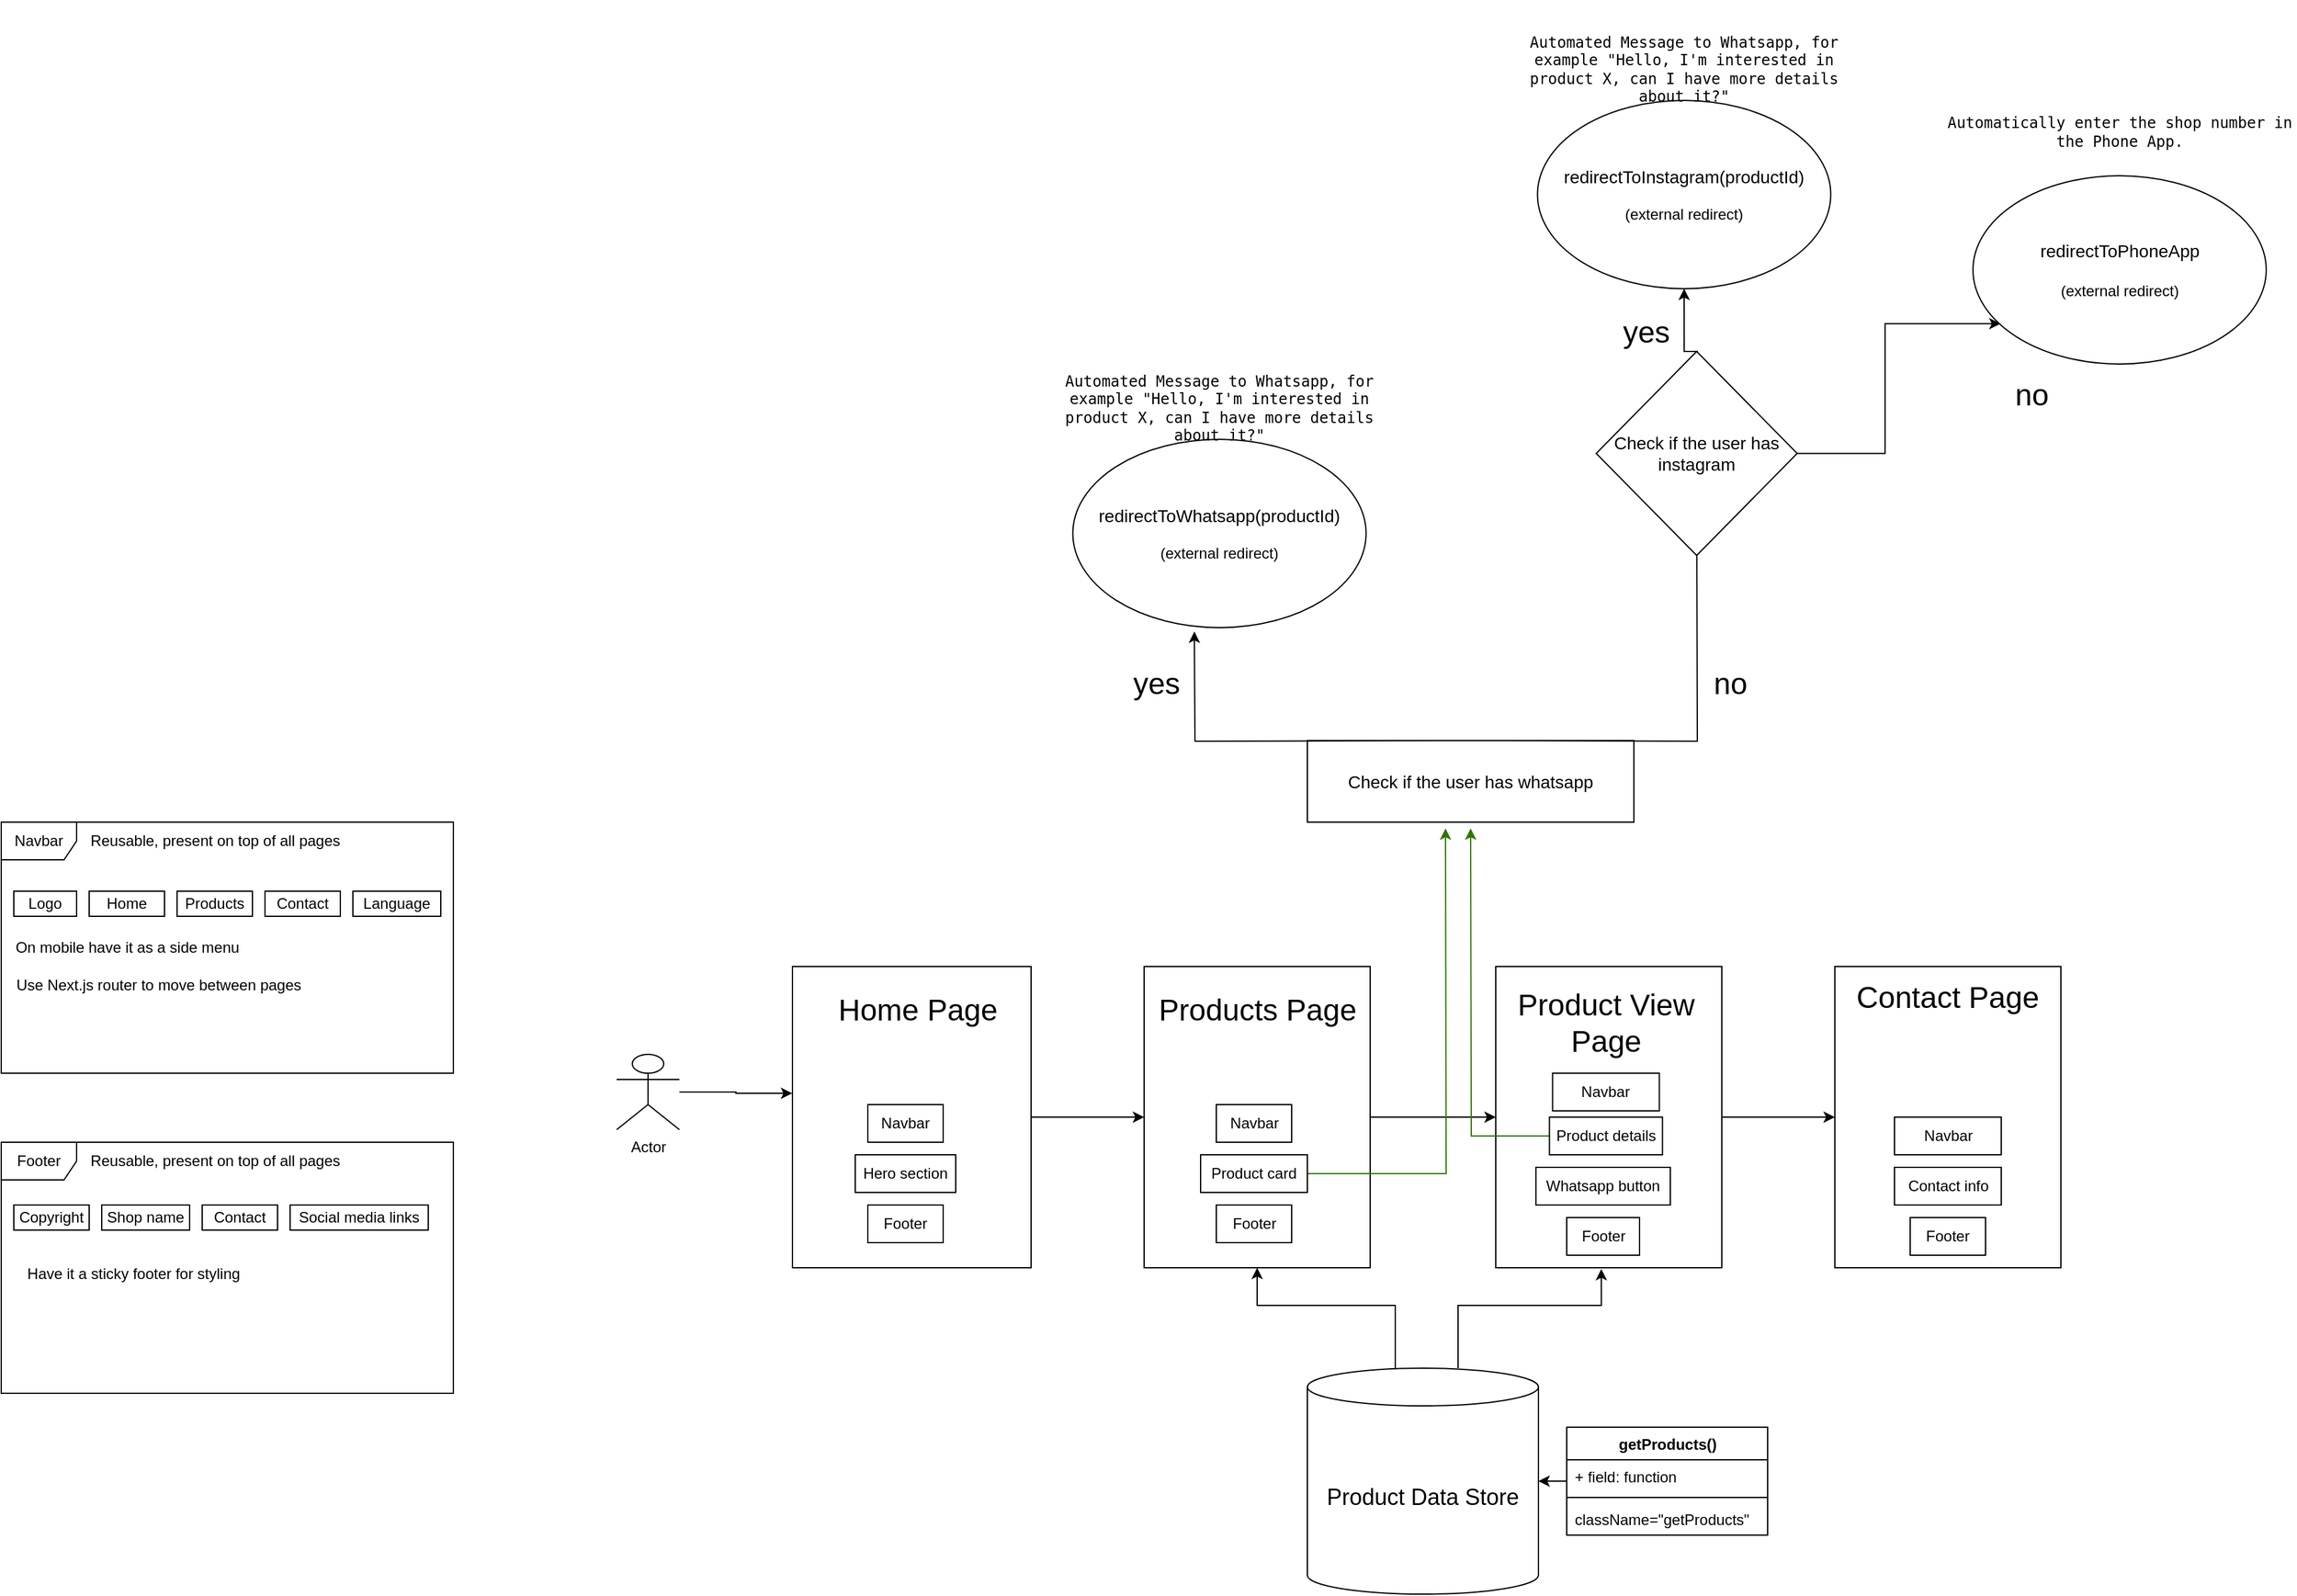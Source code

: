 <mxfile version="28.0.7">
  <diagram name="Page-1" id="9kzo6my4bus9VI9KcD05">
    <mxGraphModel dx="1869" dy="1767" grid="1" gridSize="10" guides="1" tooltips="1" connect="1" arrows="1" fold="1" page="1" pageScale="1" pageWidth="827" pageHeight="1169" math="0" shadow="0">
      <root>
        <mxCell id="0" />
        <mxCell id="1" parent="0" />
        <mxCell id="nzjaEye5hJgHRM250ZiV-31" style="edgeStyle=orthogonalEdgeStyle;rounded=0;orthogonalLoop=1;jettySize=auto;html=1;" parent="1" source="nzjaEye5hJgHRM250ZiV-25" target="nzjaEye5hJgHRM250ZiV-29" edge="1">
          <mxGeometry relative="1" as="geometry">
            <Array as="points">
              <mxPoint x="410" y="260" />
              <mxPoint x="410" y="260" />
            </Array>
          </mxGeometry>
        </mxCell>
        <mxCell id="nzjaEye5hJgHRM250ZiV-25" value="" style="rounded=0;whiteSpace=wrap;html=1;" parent="1" vertex="1">
          <mxGeometry x="150" y="140" width="180" height="240" as="geometry" />
        </mxCell>
        <mxCell id="nzjaEye5hJgHRM250ZiV-30" style="edgeStyle=orthogonalEdgeStyle;rounded=0;orthogonalLoop=1;jettySize=auto;html=1;" parent="1" source="nzjaEye5hJgHRM250ZiV-26" target="nzjaEye5hJgHRM250ZiV-25" edge="1">
          <mxGeometry relative="1" as="geometry" />
        </mxCell>
        <mxCell id="nzjaEye5hJgHRM250ZiV-26" value="" style="rounded=0;whiteSpace=wrap;html=1;" parent="1" vertex="1">
          <mxGeometry x="-130" y="140" width="190" height="240" as="geometry" />
        </mxCell>
        <mxCell id="nzjaEye5hJgHRM250ZiV-28" value="" style="rounded=0;whiteSpace=wrap;html=1;" parent="1" vertex="1">
          <mxGeometry x="700" y="140" width="180" height="240" as="geometry" />
        </mxCell>
        <mxCell id="nzjaEye5hJgHRM250ZiV-32" style="edgeStyle=orthogonalEdgeStyle;rounded=0;orthogonalLoop=1;jettySize=auto;html=1;" parent="1" source="nzjaEye5hJgHRM250ZiV-29" target="nzjaEye5hJgHRM250ZiV-28" edge="1">
          <mxGeometry relative="1" as="geometry" />
        </mxCell>
        <mxCell id="nzjaEye5hJgHRM250ZiV-29" value="" style="rounded=0;whiteSpace=wrap;html=1;" parent="1" vertex="1">
          <mxGeometry x="430" y="140" width="180" height="240" as="geometry" />
        </mxCell>
        <mxCell id="nzjaEye5hJgHRM250ZiV-33" value="Hero section" style="rounded=0;whiteSpace=wrap;html=1;" parent="1" vertex="1">
          <mxGeometry x="-80" y="290" width="80" height="30" as="geometry" />
        </mxCell>
        <mxCell id="nzjaEye5hJgHRM250ZiV-34" value="Footer" style="rounded=0;whiteSpace=wrap;html=1;" parent="1" vertex="1">
          <mxGeometry x="-70" y="330" width="60" height="30" as="geometry" />
        </mxCell>
        <mxCell id="nzjaEye5hJgHRM250ZiV-35" value="Navbar" style="rounded=0;whiteSpace=wrap;html=1;" parent="1" vertex="1">
          <mxGeometry x="-70" y="250" width="60" height="30" as="geometry" />
        </mxCell>
        <mxCell id="nzjaEye5hJgHRM250ZiV-42" value="Navbar" style="rounded=0;whiteSpace=wrap;html=1;" parent="1" vertex="1">
          <mxGeometry x="207.5" y="250" width="60" height="30" as="geometry" />
        </mxCell>
        <mxCell id="zXFSqj5UXg3bYRLn1vWI-6" style="edgeStyle=orthogonalEdgeStyle;rounded=0;orthogonalLoop=1;jettySize=auto;html=1;fillColor=#60a917;strokeColor=#2D7600;" edge="1" parent="1" source="nzjaEye5hJgHRM250ZiV-43">
          <mxGeometry relative="1" as="geometry">
            <mxPoint x="390" y="30" as="targetPoint" />
          </mxGeometry>
        </mxCell>
        <mxCell id="nzjaEye5hJgHRM250ZiV-43" value="Product card" style="rounded=0;whiteSpace=wrap;html=1;" parent="1" vertex="1">
          <mxGeometry x="195" y="290" width="85" height="30" as="geometry" />
        </mxCell>
        <mxCell id="nzjaEye5hJgHRM250ZiV-44" value="Footer" style="rounded=0;whiteSpace=wrap;html=1;" parent="1" vertex="1">
          <mxGeometry x="207.5" y="330" width="60" height="30" as="geometry" />
        </mxCell>
        <mxCell id="zXFSqj5UXg3bYRLn1vWI-5" style="edgeStyle=orthogonalEdgeStyle;rounded=0;orthogonalLoop=1;jettySize=auto;html=1;fillColor=#60a917;strokeColor=#2D7600;" edge="1" parent="1" source="nzjaEye5hJgHRM250ZiV-46">
          <mxGeometry relative="1" as="geometry">
            <mxPoint x="410" y="30" as="targetPoint" />
          </mxGeometry>
        </mxCell>
        <mxCell id="nzjaEye5hJgHRM250ZiV-46" value="Product details" style="rounded=0;whiteSpace=wrap;html=1;" parent="1" vertex="1">
          <mxGeometry x="472.75" y="260" width="90" height="30" as="geometry" />
        </mxCell>
        <mxCell id="nzjaEye5hJgHRM250ZiV-47" value="Whatsapp button" style="rounded=0;whiteSpace=wrap;html=1;" parent="1" vertex="1">
          <mxGeometry x="462" y="300" width="107" height="30" as="geometry" />
        </mxCell>
        <mxCell id="nzjaEye5hJgHRM250ZiV-48" value="Contact info" style="rounded=0;whiteSpace=wrap;html=1;" parent="1" vertex="1">
          <mxGeometry x="747.5" y="300" width="85" height="30" as="geometry" />
        </mxCell>
        <mxCell id="nzjaEye5hJgHRM250ZiV-49" value="Footer" style="rounded=0;whiteSpace=wrap;html=1;" parent="1" vertex="1">
          <mxGeometry x="760" y="340" width="60" height="30" as="geometry" />
        </mxCell>
        <mxCell id="nzjaEye5hJgHRM250ZiV-50" value="Footer" style="rounded=0;whiteSpace=wrap;html=1;" parent="1" vertex="1">
          <mxGeometry x="486.5" y="340" width="58" height="30" as="geometry" />
        </mxCell>
        <mxCell id="nzjaEye5hJgHRM250ZiV-51" value="Navbar" style="rounded=0;whiteSpace=wrap;html=1;" parent="1" vertex="1">
          <mxGeometry x="475.25" y="225" width="85" height="30" as="geometry" />
        </mxCell>
        <mxCell id="nzjaEye5hJgHRM250ZiV-53" value="Navbar" style="rounded=0;whiteSpace=wrap;html=1;" parent="1" vertex="1">
          <mxGeometry x="747.5" y="260" width="85" height="30" as="geometry" />
        </mxCell>
        <mxCell id="nzjaEye5hJgHRM250ZiV-60" value="&lt;span style=&quot;font-size: 18px;&quot;&gt;Product Data Store&lt;/span&gt;" style="shape=cylinder3;whiteSpace=wrap;html=1;boundedLbl=1;backgroundOutline=1;size=15;" parent="1" vertex="1">
          <mxGeometry x="280" y="460" width="184" height="180" as="geometry" />
        </mxCell>
        <mxCell id="nzjaEye5hJgHRM250ZiV-69" value="&lt;font style=&quot;font-size: 24px;&quot;&gt;Home Page&lt;/font&gt;" style="text;html=1;align=center;verticalAlign=middle;whiteSpace=wrap;rounded=0;" parent="1" vertex="1">
          <mxGeometry x="-100" y="160" width="140" height="30" as="geometry" />
        </mxCell>
        <mxCell id="nzjaEye5hJgHRM250ZiV-71" value="&lt;font style=&quot;font-size: 24px;&quot;&gt;Products Page&lt;/font&gt;" style="text;html=1;align=center;verticalAlign=middle;whiteSpace=wrap;rounded=0;" parent="1" vertex="1">
          <mxGeometry x="158.75" y="160" width="162.5" height="30" as="geometry" />
        </mxCell>
        <mxCell id="nzjaEye5hJgHRM250ZiV-75" value="&lt;font style=&quot;font-size: 24px;&quot;&gt;Contact Page&lt;/font&gt;" style="text;html=1;align=center;verticalAlign=middle;whiteSpace=wrap;rounded=0;" parent="1" vertex="1">
          <mxGeometry x="708.88" y="150" width="162.25" height="30" as="geometry" />
        </mxCell>
        <mxCell id="nzjaEye5hJgHRM250ZiV-77" style="edgeStyle=orthogonalEdgeStyle;rounded=0;orthogonalLoop=1;jettySize=auto;html=1;entryX=0.467;entryY=1.004;entryDx=0;entryDy=0;entryPerimeter=0;" parent="1" source="nzjaEye5hJgHRM250ZiV-60" target="nzjaEye5hJgHRM250ZiV-29" edge="1">
          <mxGeometry relative="1" as="geometry">
            <Array as="points">
              <mxPoint x="400" y="410" />
              <mxPoint x="514" y="410" />
            </Array>
          </mxGeometry>
        </mxCell>
        <mxCell id="nzjaEye5hJgHRM250ZiV-80" value="&lt;font style=&quot;color: light-dark(rgb(0, 0, 0), rgb(255, 255, 0)); font-size: 14px;&quot;&gt;redirectToWhatsapp(productId)&lt;/font&gt;&lt;div&gt;&lt;br&gt;&lt;/div&gt;&lt;div&gt;(external redirect)&lt;/div&gt;" style="ellipse;whiteSpace=wrap;html=1;" parent="1" vertex="1">
          <mxGeometry x="93.25" y="-280" width="233.5" height="150" as="geometry" />
        </mxCell>
        <UserObject label="&lt;br&gt;&lt;p data-end=&quot;2454&quot; data-start=&quot;2368&quot;&gt;&lt;font style=&quot;color: light-dark(rgb(0, 0, 0), rgb(102, 197, 255));&quot; face=&quot;monospace&quot;&gt;Automated Message to Whatsapp, for example &quot;Hello, I&#39;m interested in product X, can I have more details about it?&quot;&lt;/font&gt;&lt;/p&gt;&lt;div&gt;&lt;br&gt;&lt;/div&gt;" link="&#xa;&lt;p data-end=&quot;2454&quot; data-start=&quot;2368&quot;&gt;&lt;code data-end=&quot;2454&quot; data-start=&quot;2396&quot;&gt;https://wa.me/phone?text=Hi,+I+am+interested+in+ProductX&lt;/code&gt;&lt;/p&gt;&#xa;&#xa;&#xa;" id="nzjaEye5hJgHRM250ZiV-87">
          <mxCell style="text;html=1;align=center;verticalAlign=middle;whiteSpace=wrap;rounded=0;" parent="1" vertex="1">
            <mxGeometry x="70" y="-350" width="280" height="90" as="geometry" />
          </mxCell>
        </UserObject>
        <mxCell id="nzjaEye5hJgHRM250ZiV-92" value="Actor" style="shape=umlActor;verticalLabelPosition=bottom;verticalAlign=top;html=1;" parent="1" vertex="1">
          <mxGeometry x="-270" y="210" width="50" height="60" as="geometry" />
        </mxCell>
        <mxCell id="nzjaEye5hJgHRM250ZiV-96" style="edgeStyle=orthogonalEdgeStyle;rounded=0;orthogonalLoop=1;jettySize=auto;html=1;entryX=-0.001;entryY=0.421;entryDx=0;entryDy=0;entryPerimeter=0;" parent="1" source="nzjaEye5hJgHRM250ZiV-92" target="nzjaEye5hJgHRM250ZiV-26" edge="1">
          <mxGeometry relative="1" as="geometry" />
        </mxCell>
        <mxCell id="nzjaEye5hJgHRM250ZiV-99" value="&lt;font style=&quot;font-size: 24px;&quot;&gt;Product View Page&lt;/font&gt;" style="text;html=1;align=center;verticalAlign=middle;whiteSpace=wrap;rounded=0;" parent="1" vertex="1">
          <mxGeometry x="436" y="170" width="163.5" height="30" as="geometry" />
        </mxCell>
        <mxCell id="zXFSqj5UXg3bYRLn1vWI-2" value="" style="edgeStyle=orthogonalEdgeStyle;rounded=0;orthogonalLoop=1;jettySize=auto;html=1;" edge="1" parent="1" source="nzjaEye5hJgHRM250ZiV-115" target="nzjaEye5hJgHRM250ZiV-60">
          <mxGeometry relative="1" as="geometry" />
        </mxCell>
        <mxCell id="nzjaEye5hJgHRM250ZiV-115" value="&lt;font style=&quot;color: light-dark(rgb(0, 0, 0), rgb(255, 255, 51));&quot;&gt;getProducts()&lt;/font&gt;" style="swimlane;fontStyle=1;align=center;verticalAlign=top;childLayout=stackLayout;horizontal=1;startSize=26;horizontalStack=0;resizeParent=1;resizeParentMax=0;resizeLast=0;collapsible=1;marginBottom=0;whiteSpace=wrap;html=1;" parent="1" vertex="1">
          <mxGeometry x="486.5" y="507" width="160" height="86" as="geometry" />
        </mxCell>
        <mxCell id="nzjaEye5hJgHRM250ZiV-116" value="+ field: function&lt;div&gt;&lt;br&gt;&lt;/div&gt;" style="text;strokeColor=none;fillColor=none;align=left;verticalAlign=top;spacingLeft=4;spacingRight=4;overflow=hidden;rotatable=0;points=[[0,0.5],[1,0.5]];portConstraint=eastwest;whiteSpace=wrap;html=1;" parent="nzjaEye5hJgHRM250ZiV-115" vertex="1">
          <mxGeometry y="26" width="160" height="26" as="geometry" />
        </mxCell>
        <mxCell id="nzjaEye5hJgHRM250ZiV-117" value="" style="line;strokeWidth=1;fillColor=none;align=left;verticalAlign=middle;spacingTop=-1;spacingLeft=3;spacingRight=3;rotatable=0;labelPosition=right;points=[];portConstraint=eastwest;strokeColor=inherit;" parent="nzjaEye5hJgHRM250ZiV-115" vertex="1">
          <mxGeometry y="52" width="160" height="8" as="geometry" />
        </mxCell>
        <mxCell id="nzjaEye5hJgHRM250ZiV-118" value="className=&quot;getProducts&quot;" style="text;strokeColor=none;fillColor=none;align=left;verticalAlign=top;spacingLeft=4;spacingRight=4;overflow=hidden;rotatable=0;points=[[0,0.5],[1,0.5]];portConstraint=eastwest;whiteSpace=wrap;html=1;" parent="nzjaEye5hJgHRM250ZiV-115" vertex="1">
          <mxGeometry y="60" width="160" height="26" as="geometry" />
        </mxCell>
        <mxCell id="nzjaEye5hJgHRM250ZiV-127" style="edgeStyle=orthogonalEdgeStyle;rounded=0;orthogonalLoop=1;jettySize=auto;html=1;" parent="1" source="nzjaEye5hJgHRM250ZiV-60" target="nzjaEye5hJgHRM250ZiV-25" edge="1">
          <mxGeometry relative="1" as="geometry">
            <mxPoint x="336.22" y="469" as="sourcePoint" />
            <mxPoint x="450.22" y="390" as="targetPoint" />
            <Array as="points">
              <mxPoint x="350" y="410" />
              <mxPoint x="240" y="410" />
            </Array>
          </mxGeometry>
        </mxCell>
        <mxCell id="nzjaEye5hJgHRM250ZiV-129" value="Navbar" style="shape=umlFrame;whiteSpace=wrap;html=1;pointerEvents=0;" parent="1" vertex="1">
          <mxGeometry x="-760" y="25" width="360" height="200" as="geometry" />
        </mxCell>
        <mxCell id="nzjaEye5hJgHRM250ZiV-135" value="Footer" style="shape=umlFrame;whiteSpace=wrap;html=1;pointerEvents=0;" parent="1" vertex="1">
          <mxGeometry x="-760" y="280" width="360" height="200" as="geometry" />
        </mxCell>
        <mxCell id="nzjaEye5hJgHRM250ZiV-136" value="Reusable, present on top of all pages" style="text;html=1;align=center;verticalAlign=middle;resizable=0;points=[];autosize=1;strokeColor=none;fillColor=none;" parent="1" vertex="1">
          <mxGeometry x="-700" y="25" width="220" height="30" as="geometry" />
        </mxCell>
        <mxCell id="nzjaEye5hJgHRM250ZiV-137" value="Reusable, present on top of all pages" style="text;html=1;align=center;verticalAlign=middle;resizable=0;points=[];autosize=1;strokeColor=none;fillColor=none;" parent="1" vertex="1">
          <mxGeometry x="-700" y="280" width="220" height="30" as="geometry" />
        </mxCell>
        <mxCell id="nzjaEye5hJgHRM250ZiV-139" value="Home" style="rounded=0;whiteSpace=wrap;html=1;" parent="1" vertex="1">
          <mxGeometry x="-690" y="80" width="60" height="20" as="geometry" />
        </mxCell>
        <mxCell id="nzjaEye5hJgHRM250ZiV-140" value="Products" style="rounded=0;whiteSpace=wrap;html=1;" parent="1" vertex="1">
          <mxGeometry x="-620" y="80" width="60" height="20" as="geometry" />
        </mxCell>
        <mxCell id="nzjaEye5hJgHRM250ZiV-141" value="Contact" style="rounded=0;whiteSpace=wrap;html=1;" parent="1" vertex="1">
          <mxGeometry x="-550" y="80" width="60" height="20" as="geometry" />
        </mxCell>
        <mxCell id="nzjaEye5hJgHRM250ZiV-143" value="Use Next.js router to move between pages" style="text;html=1;align=center;verticalAlign=middle;resizable=0;points=[];autosize=1;strokeColor=none;fillColor=none;" parent="1" vertex="1">
          <mxGeometry x="-760" y="140" width="250" height="30" as="geometry" />
        </mxCell>
        <mxCell id="nzjaEye5hJgHRM250ZiV-144" value="On mobile have it as a side menu" style="text;html=1;align=center;verticalAlign=middle;resizable=0;points=[];autosize=1;strokeColor=none;fillColor=none;" parent="1" vertex="1">
          <mxGeometry x="-760" y="110" width="200" height="30" as="geometry" />
        </mxCell>
        <mxCell id="nzjaEye5hJgHRM250ZiV-146" value="Language" style="rounded=0;whiteSpace=wrap;html=1;" parent="1" vertex="1">
          <mxGeometry x="-480" y="80" width="70" height="20" as="geometry" />
        </mxCell>
        <mxCell id="nzjaEye5hJgHRM250ZiV-147" value="Copyright" style="rounded=0;whiteSpace=wrap;html=1;" parent="1" vertex="1">
          <mxGeometry x="-750" y="330" width="60" height="20" as="geometry" />
        </mxCell>
        <mxCell id="nzjaEye5hJgHRM250ZiV-148" value="Shop name" style="rounded=0;whiteSpace=wrap;html=1;" parent="1" vertex="1">
          <mxGeometry x="-680" y="330" width="70" height="20" as="geometry" />
        </mxCell>
        <mxCell id="nzjaEye5hJgHRM250ZiV-149" value="Contact" style="rounded=0;whiteSpace=wrap;html=1;" parent="1" vertex="1">
          <mxGeometry x="-600" y="330" width="60" height="20" as="geometry" />
        </mxCell>
        <mxCell id="nzjaEye5hJgHRM250ZiV-150" value="Social media links" style="rounded=0;whiteSpace=wrap;html=1;" parent="1" vertex="1">
          <mxGeometry x="-530" y="330" width="110" height="20" as="geometry" />
        </mxCell>
        <mxCell id="nzjaEye5hJgHRM250ZiV-151" value="Logo" style="rounded=0;whiteSpace=wrap;html=1;" parent="1" vertex="1">
          <mxGeometry x="-750" y="80" width="50" height="20" as="geometry" />
        </mxCell>
        <mxCell id="nzjaEye5hJgHRM250ZiV-152" value="Have it a sticky footer for styling" style="text;html=1;align=center;verticalAlign=middle;resizable=0;points=[];autosize=1;strokeColor=none;fillColor=none;" parent="1" vertex="1">
          <mxGeometry x="-750" y="370" width="190" height="30" as="geometry" />
        </mxCell>
        <mxCell id="zXFSqj5UXg3bYRLn1vWI-4" value="&lt;font style=&quot;font-size: 14px;&quot;&gt;Check if the user has whatsapp&lt;/font&gt;" style="rounded=0;whiteSpace=wrap;html=1;" vertex="1" parent="1">
          <mxGeometry x="280" y="-40" width="260" height="65" as="geometry" />
        </mxCell>
        <mxCell id="zXFSqj5UXg3bYRLn1vWI-7" value="&lt;font style=&quot;color: light-dark(rgb(0, 0, 0), rgb(255, 255, 0)); font-size: 14px;&quot;&gt;redirectToInstagram(productId)&lt;/font&gt;&lt;div&gt;&lt;br&gt;&lt;/div&gt;&lt;div&gt;(external redirect)&lt;/div&gt;" style="ellipse;whiteSpace=wrap;html=1;" vertex="1" parent="1">
          <mxGeometry x="463.25" y="-550" width="233.5" height="150" as="geometry" />
        </mxCell>
        <UserObject label="&lt;br&gt;&lt;p data-end=&quot;2454&quot; data-start=&quot;2368&quot;&gt;&lt;font style=&quot;color: light-dark(rgb(0, 0, 0), rgb(102, 197, 255));&quot; face=&quot;monospace&quot;&gt;Automated Message to Whatsapp, for example &quot;Hello, I&#39;m interested in product X, can I have more details about it?&quot;&lt;/font&gt;&lt;/p&gt;&lt;div&gt;&lt;br&gt;&lt;/div&gt;" link="&#xa;&lt;p data-end=&quot;2454&quot; data-start=&quot;2368&quot;&gt;&lt;code data-end=&quot;2454&quot; data-start=&quot;2396&quot;&gt;https://wa.me/phone?text=Hi,+I+am+interested+in+ProductX&lt;/code&gt;&lt;/p&gt;&#xa;&#xa;&#xa;" id="zXFSqj5UXg3bYRLn1vWI-8">
          <mxCell style="text;html=1;align=center;verticalAlign=middle;whiteSpace=wrap;rounded=0;" vertex="1" parent="1">
            <mxGeometry x="440" y="-620" width="280" height="90" as="geometry" />
          </mxCell>
        </UserObject>
        <mxCell id="zXFSqj5UXg3bYRLn1vWI-13" style="edgeStyle=orthogonalEdgeStyle;rounded=0;orthogonalLoop=1;jettySize=auto;html=1;entryX=0.5;entryY=1;entryDx=0;entryDy=0;" edge="1" parent="1">
          <mxGeometry relative="1" as="geometry">
            <mxPoint x="437.25" y="-40" as="sourcePoint" />
            <mxPoint x="590.0" y="-235" as="targetPoint" />
          </mxGeometry>
        </mxCell>
        <mxCell id="zXFSqj5UXg3bYRLn1vWI-14" style="edgeStyle=orthogonalEdgeStyle;rounded=0;orthogonalLoop=1;jettySize=auto;html=1;entryX=0.472;entryY=1.021;entryDx=0;entryDy=0;entryPerimeter=0;" edge="1" parent="1">
          <mxGeometry relative="1" as="geometry">
            <mxPoint x="396.54" y="-40" as="sourcePoint" />
            <mxPoint x="190.002" y="-126.85" as="targetPoint" />
          </mxGeometry>
        </mxCell>
        <mxCell id="zXFSqj5UXg3bYRLn1vWI-16" value="&lt;font style=&quot;font-size: 24px; color: light-dark(rgb(0, 0, 0), rgb(255, 0, 0));&quot;&gt;no&lt;/font&gt;" style="text;html=1;align=center;verticalAlign=middle;whiteSpace=wrap;rounded=0;" vertex="1" parent="1">
          <mxGeometry x="586.5" y="-100" width="60" height="30" as="geometry" />
        </mxCell>
        <mxCell id="zXFSqj5UXg3bYRLn1vWI-18" value="&lt;font style=&quot;font-size: 24px; color: light-dark(rgb(0, 0, 0), rgb(128, 255, 0));&quot;&gt;yes&lt;/font&gt;" style="text;html=1;align=center;verticalAlign=middle;whiteSpace=wrap;rounded=0;" vertex="1" parent="1">
          <mxGeometry x="130" y="-100" width="60" height="30" as="geometry" />
        </mxCell>
        <mxCell id="zXFSqj5UXg3bYRLn1vWI-22" style="edgeStyle=orthogonalEdgeStyle;rounded=0;orthogonalLoop=1;jettySize=auto;html=1;" edge="1" parent="1" target="zXFSqj5UXg3bYRLn1vWI-7">
          <mxGeometry relative="1" as="geometry">
            <mxPoint x="589.941" y="-300" as="sourcePoint" />
          </mxGeometry>
        </mxCell>
        <mxCell id="zXFSqj5UXg3bYRLn1vWI-23" value="&lt;font style=&quot;font-size: 24px; color: light-dark(rgb(0, 0, 0), rgb(102, 204, 0));&quot;&gt;yes&lt;/font&gt;" style="text;html=1;align=center;verticalAlign=middle;whiteSpace=wrap;rounded=0;" vertex="1" parent="1">
          <mxGeometry x="520" y="-380" width="60" height="30" as="geometry" />
        </mxCell>
        <mxCell id="zXFSqj5UXg3bYRLn1vWI-25" value="&lt;font style=&quot;font-size: 24px; color: light-dark(rgb(0, 0, 0), rgb(255, 0, 0));&quot;&gt;no&lt;/font&gt;" style="text;html=1;align=center;verticalAlign=middle;whiteSpace=wrap;rounded=0;" vertex="1" parent="1">
          <mxGeometry x="827" y="-330" width="60" height="30" as="geometry" />
        </mxCell>
        <mxCell id="zXFSqj5UXg3bYRLn1vWI-26" value="&lt;div&gt;&lt;font style=&quot;color: light-dark(rgb(0, 0, 0), rgb(255, 255, 0));&quot;&gt;&lt;span style=&quot;font-size: 14px;&quot;&gt;redirectToPhoneApp&lt;/span&gt;&lt;/font&gt;&lt;/div&gt;&lt;div&gt;&lt;font color=&quot;#ffff00&quot;&gt;&lt;span style=&quot;font-size: 14px;&quot;&gt;&lt;br&gt;&lt;/span&gt;&lt;/font&gt;&lt;/div&gt;&lt;div&gt;(external redirect)&lt;/div&gt;" style="ellipse;whiteSpace=wrap;html=1;" vertex="1" parent="1">
          <mxGeometry x="810" y="-490" width="233.5" height="150" as="geometry" />
        </mxCell>
        <mxCell id="zXFSqj5UXg3bYRLn1vWI-28" style="edgeStyle=orthogonalEdgeStyle;rounded=0;orthogonalLoop=1;jettySize=auto;html=1;entryX=0.094;entryY=0.786;entryDx=0;entryDy=0;entryPerimeter=0;exitX=1;exitY=0.5;exitDx=0;exitDy=0;" edge="1" parent="1" source="zXFSqj5UXg3bYRLn1vWI-31" target="zXFSqj5UXg3bYRLn1vWI-26">
          <mxGeometry relative="1" as="geometry">
            <mxPoint x="720.0" y="-267.471" as="sourcePoint" />
          </mxGeometry>
        </mxCell>
        <UserObject label="&lt;br&gt;&lt;p data-end=&quot;2454&quot; data-start=&quot;2368&quot;&gt;&lt;font style=&quot;color: light-dark(rgb(0, 0, 0), rgb(102, 197, 255));&quot; face=&quot;monospace&quot;&gt;Automatically enter the shop number in the Phone App.&lt;/font&gt;&lt;/p&gt;&lt;div&gt;&lt;br&gt;&lt;/div&gt;" link="&#xa;&lt;p data-end=&quot;2454&quot; data-start=&quot;2368&quot;&gt;&lt;code data-end=&quot;2454&quot; data-start=&quot;2396&quot;&gt;https://wa.me/phone?text=Hi,+I+am+interested+in+ProductX&lt;/code&gt;&lt;/p&gt;&#xa;&#xa;&#xa;" id="zXFSqj5UXg3bYRLn1vWI-30">
          <mxCell style="text;html=1;align=center;verticalAlign=middle;whiteSpace=wrap;rounded=0;" vertex="1" parent="1">
            <mxGeometry x="786.75" y="-570" width="280" height="90" as="geometry" />
          </mxCell>
        </UserObject>
        <mxCell id="zXFSqj5UXg3bYRLn1vWI-31" value="&lt;span style=&quot;font-size: 14px;&quot;&gt;Check if the user has instagram&lt;/span&gt;" style="rhombus;whiteSpace=wrap;html=1;" vertex="1" parent="1">
          <mxGeometry x="510" y="-350" width="160" height="162.5" as="geometry" />
        </mxCell>
      </root>
    </mxGraphModel>
  </diagram>
</mxfile>
